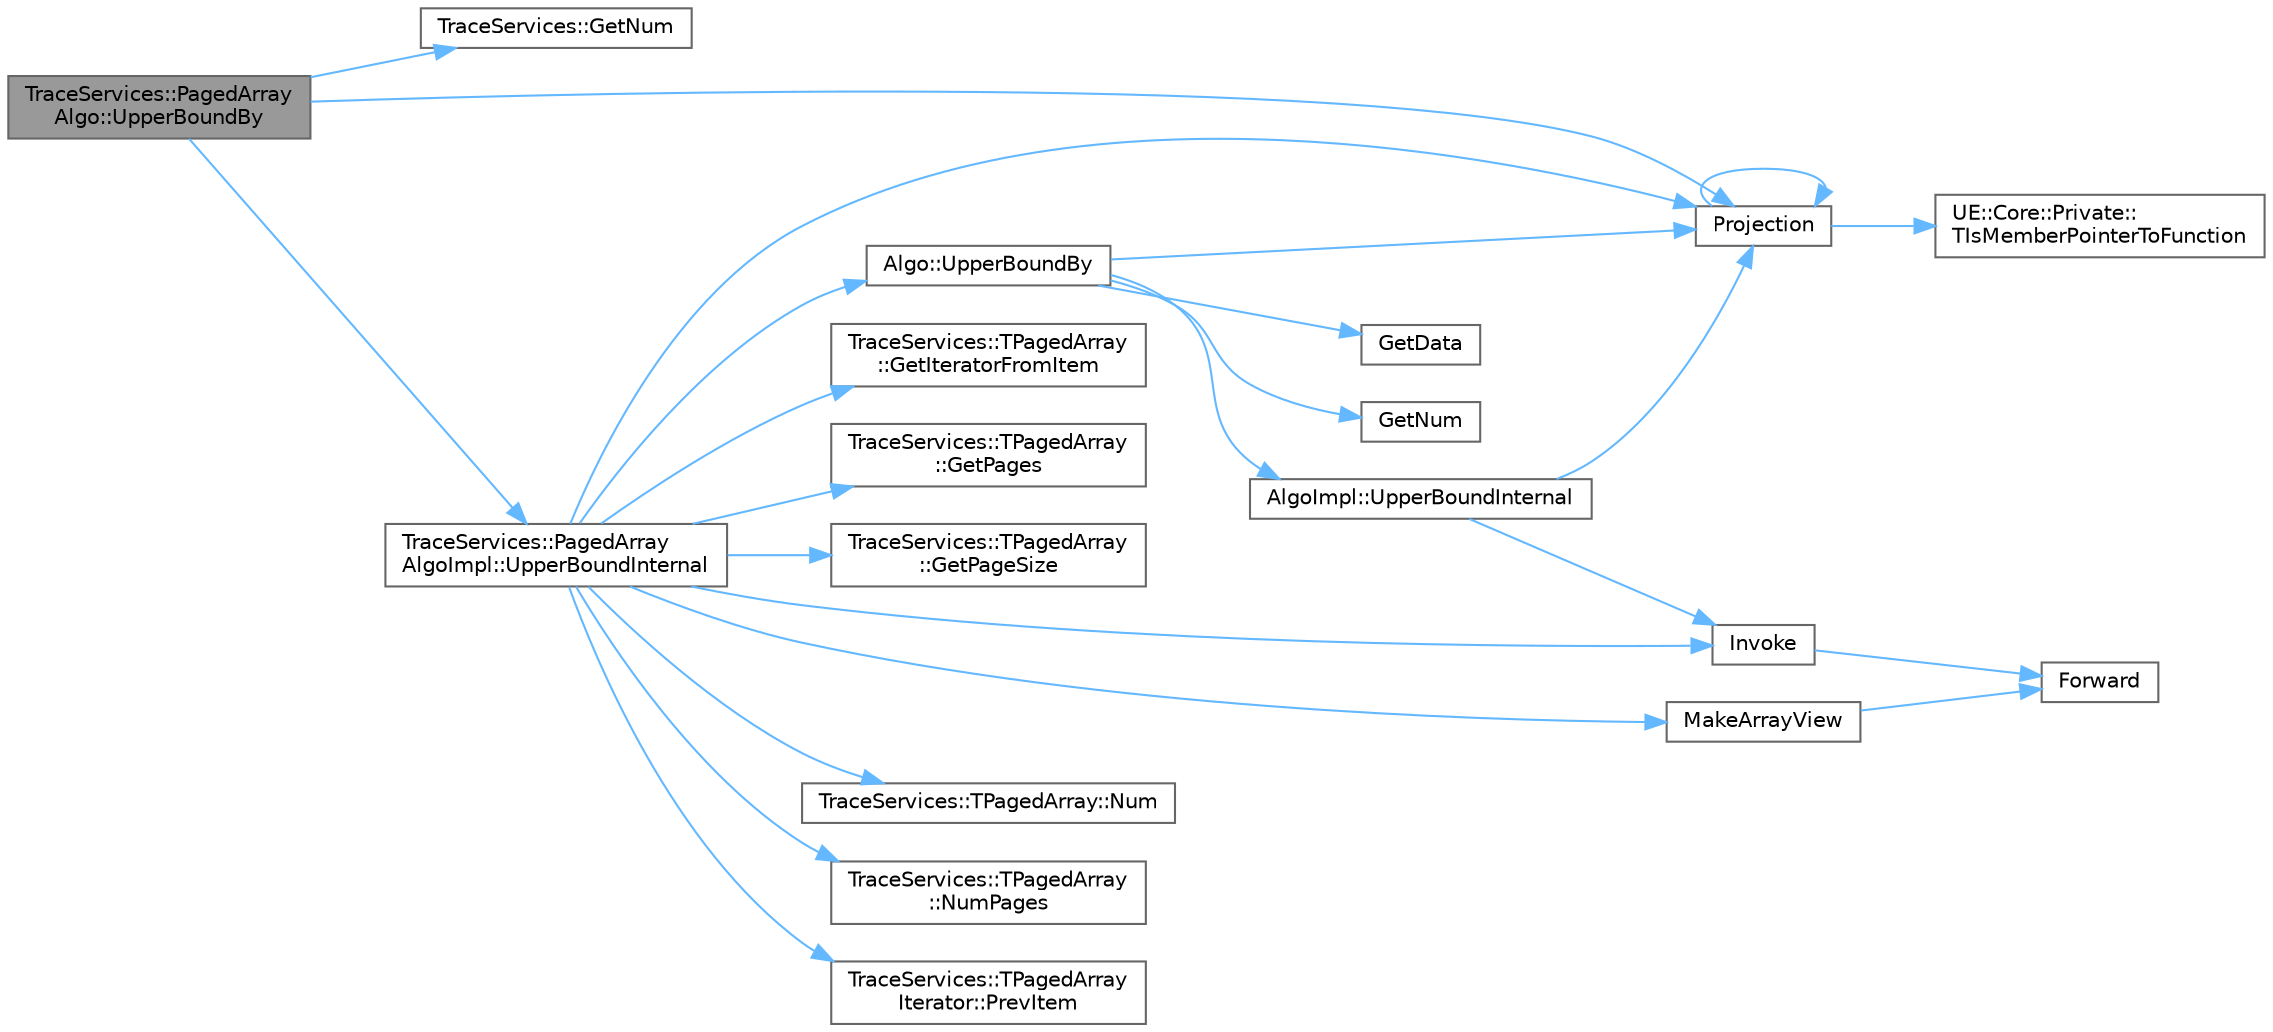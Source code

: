 digraph "TraceServices::PagedArrayAlgo::UpperBoundBy"
{
 // INTERACTIVE_SVG=YES
 // LATEX_PDF_SIZE
  bgcolor="transparent";
  edge [fontname=Helvetica,fontsize=10,labelfontname=Helvetica,labelfontsize=10];
  node [fontname=Helvetica,fontsize=10,shape=box,height=0.2,width=0.4];
  rankdir="LR";
  Node1 [id="Node000001",label="TraceServices::PagedArray\lAlgo::UpperBoundBy",height=0.2,width=0.4,color="gray40", fillcolor="grey60", style="filled", fontcolor="black",tooltip=" "];
  Node1 -> Node2 [id="edge1_Node000001_Node000002",color="steelblue1",style="solid",tooltip=" "];
  Node2 [id="Node000002",label="TraceServices::GetNum",height=0.2,width=0.4,color="grey40", fillcolor="white", style="filled",URL="$df/d34/namespaceTraceServices.html#a9d987700a2438475a377ef2101e128de",tooltip=" "];
  Node1 -> Node3 [id="edge2_Node000001_Node000003",color="steelblue1",style="solid",tooltip=" "];
  Node3 [id="Node000003",label="Projection",height=0.2,width=0.4,color="grey40", fillcolor="white", style="filled",URL="$d7/df0/Projection_8h.html#a13dceeb18d2035bd0b861bf3698ede9f",tooltip="Projection() is a related function to Invoke(), in that it can be used to invoke an object with a set..."];
  Node3 -> Node3 [id="edge3_Node000003_Node000003",color="steelblue1",style="solid",tooltip=" "];
  Node3 -> Node4 [id="edge4_Node000003_Node000004",color="steelblue1",style="solid",tooltip=" "];
  Node4 [id="Node000004",label="UE::Core::Private::\lTIsMemberPointerToFunction",height=0.2,width=0.4,color="grey40", fillcolor="white", style="filled",URL="$d1/de6/namespaceUE_1_1Core_1_1Private.html#a6a97c58e76257e63c3e47675427da48b",tooltip=" "];
  Node1 -> Node5 [id="edge5_Node000001_Node000005",color="steelblue1",style="solid",tooltip=" "];
  Node5 [id="Node000005",label="TraceServices::PagedArray\lAlgoImpl::UpperBoundInternal",height=0.2,width=0.4,color="grey40", fillcolor="white", style="filled",URL="$da/d92/namespaceTraceServices_1_1PagedArrayAlgoImpl.html#af2ecf78bc2c99fff73edf8528c942b0b",tooltip="Performs binary search, resulting in position of the first element with projected value > Value."];
  Node5 -> Node6 [id="edge6_Node000005_Node000006",color="steelblue1",style="solid",tooltip=" "];
  Node6 [id="Node000006",label="TraceServices::TPagedArray\l::GetIteratorFromItem",height=0.2,width=0.4,color="grey40", fillcolor="white", style="filled",URL="$d2/db8/classTraceServices_1_1TPagedArray.html#a5cfcbec7351e4d82508ac56db5705cdc",tooltip=" "];
  Node5 -> Node7 [id="edge7_Node000005_Node000007",color="steelblue1",style="solid",tooltip=" "];
  Node7 [id="Node000007",label="TraceServices::TPagedArray\l::GetPages",height=0.2,width=0.4,color="grey40", fillcolor="white", style="filled",URL="$d2/db8/classTraceServices_1_1TPagedArray.html#a60c180e43ff90a5dbc22520d7570d1ee",tooltip=" "];
  Node5 -> Node8 [id="edge8_Node000005_Node000008",color="steelblue1",style="solid",tooltip=" "];
  Node8 [id="Node000008",label="TraceServices::TPagedArray\l::GetPageSize",height=0.2,width=0.4,color="grey40", fillcolor="white", style="filled",URL="$d2/db8/classTraceServices_1_1TPagedArray.html#ac1ad91e0bd5a9586d01d3c6bb5df7596",tooltip=" "];
  Node5 -> Node9 [id="edge9_Node000005_Node000009",color="steelblue1",style="solid",tooltip=" "];
  Node9 [id="Node000009",label="Invoke",height=0.2,width=0.4,color="grey40", fillcolor="white", style="filled",URL="$d7/deb/Invoke_8h.html#a66d3e79358998f56001f20726270e390",tooltip="Invokes a callable with a set of arguments."];
  Node9 -> Node10 [id="edge10_Node000009_Node000010",color="steelblue1",style="solid",tooltip=" "];
  Node10 [id="Node000010",label="Forward",height=0.2,width=0.4,color="grey40", fillcolor="white", style="filled",URL="$d4/d24/UnrealTemplate_8h.html#a68f280c1d561a8899a1e9e3ea8405d00",tooltip="Forward will cast a reference to an rvalue reference."];
  Node5 -> Node11 [id="edge11_Node000005_Node000011",color="steelblue1",style="solid",tooltip=" "];
  Node11 [id="Node000011",label="MakeArrayView",height=0.2,width=0.4,color="grey40", fillcolor="white", style="filled",URL="$d7/df4/ArrayView_8h.html#a661373f641b11e7cb580c1526b0a721b",tooltip=" "];
  Node11 -> Node10 [id="edge12_Node000011_Node000010",color="steelblue1",style="solid",tooltip=" "];
  Node5 -> Node12 [id="edge13_Node000005_Node000012",color="steelblue1",style="solid",tooltip=" "];
  Node12 [id="Node000012",label="TraceServices::TPagedArray::Num",height=0.2,width=0.4,color="grey40", fillcolor="white", style="filled",URL="$d2/db8/classTraceServices_1_1TPagedArray.html#a39f9d520e27aada79b4616481ec71838",tooltip=" "];
  Node5 -> Node13 [id="edge14_Node000005_Node000013",color="steelblue1",style="solid",tooltip=" "];
  Node13 [id="Node000013",label="TraceServices::TPagedArray\l::NumPages",height=0.2,width=0.4,color="grey40", fillcolor="white", style="filled",URL="$d2/db8/classTraceServices_1_1TPagedArray.html#a332a1c12185d15488046f4d285eb2213",tooltip=" "];
  Node5 -> Node14 [id="edge15_Node000005_Node000014",color="steelblue1",style="solid",tooltip=" "];
  Node14 [id="Node000014",label="TraceServices::TPagedArray\lIterator::PrevItem",height=0.2,width=0.4,color="grey40", fillcolor="white", style="filled",URL="$d0/d22/classTraceServices_1_1TPagedArrayIterator.html#a5e9b5c12fc168b27ade194bf45b3b54b",tooltip=" "];
  Node5 -> Node3 [id="edge16_Node000005_Node000003",color="steelblue1",style="solid",tooltip=" "];
  Node5 -> Node15 [id="edge17_Node000005_Node000015",color="steelblue1",style="solid",tooltip=" "];
  Node15 [id="Node000015",label="Algo::UpperBoundBy",height=0.2,width=0.4,color="grey40", fillcolor="white", style="filled",URL="$db/d33/namespaceAlgo.html#adb85a8ea64d7731f6f78f61f5309c577",tooltip="Performs binary search, resulting in position of the first element with projected value > Value using..."];
  Node15 -> Node16 [id="edge18_Node000015_Node000016",color="steelblue1",style="solid",tooltip=" "];
  Node16 [id="Node000016",label="GetData",height=0.2,width=0.4,color="grey40", fillcolor="white", style="filled",URL="$d3/ddf/StringConv_8h.html#a4111b73e6a9d7101173e7223118962f3",tooltip=" "];
  Node15 -> Node17 [id="edge19_Node000015_Node000017",color="steelblue1",style="solid",tooltip=" "];
  Node17 [id="Node000017",label="GetNum",height=0.2,width=0.4,color="grey40", fillcolor="white", style="filled",URL="$d3/ddf/StringConv_8h.html#a3caf5874b63a514dc33c219ec83eedbf",tooltip=" "];
  Node15 -> Node3 [id="edge20_Node000015_Node000003",color="steelblue1",style="solid",tooltip=" "];
  Node15 -> Node18 [id="edge21_Node000015_Node000018",color="steelblue1",style="solid",tooltip=" "];
  Node18 [id="Node000018",label="AlgoImpl::UpperBoundInternal",height=0.2,width=0.4,color="grey40", fillcolor="white", style="filled",URL="$db/d64/namespaceAlgoImpl.html#ac6322a89a77cb8e145860bc5ee2766a7",tooltip="Performs binary search, resulting in position of the first element that is larger than the given valu..."];
  Node18 -> Node9 [id="edge22_Node000018_Node000009",color="steelblue1",style="solid",tooltip=" "];
  Node18 -> Node3 [id="edge23_Node000018_Node000003",color="steelblue1",style="solid",tooltip=" "];
}
